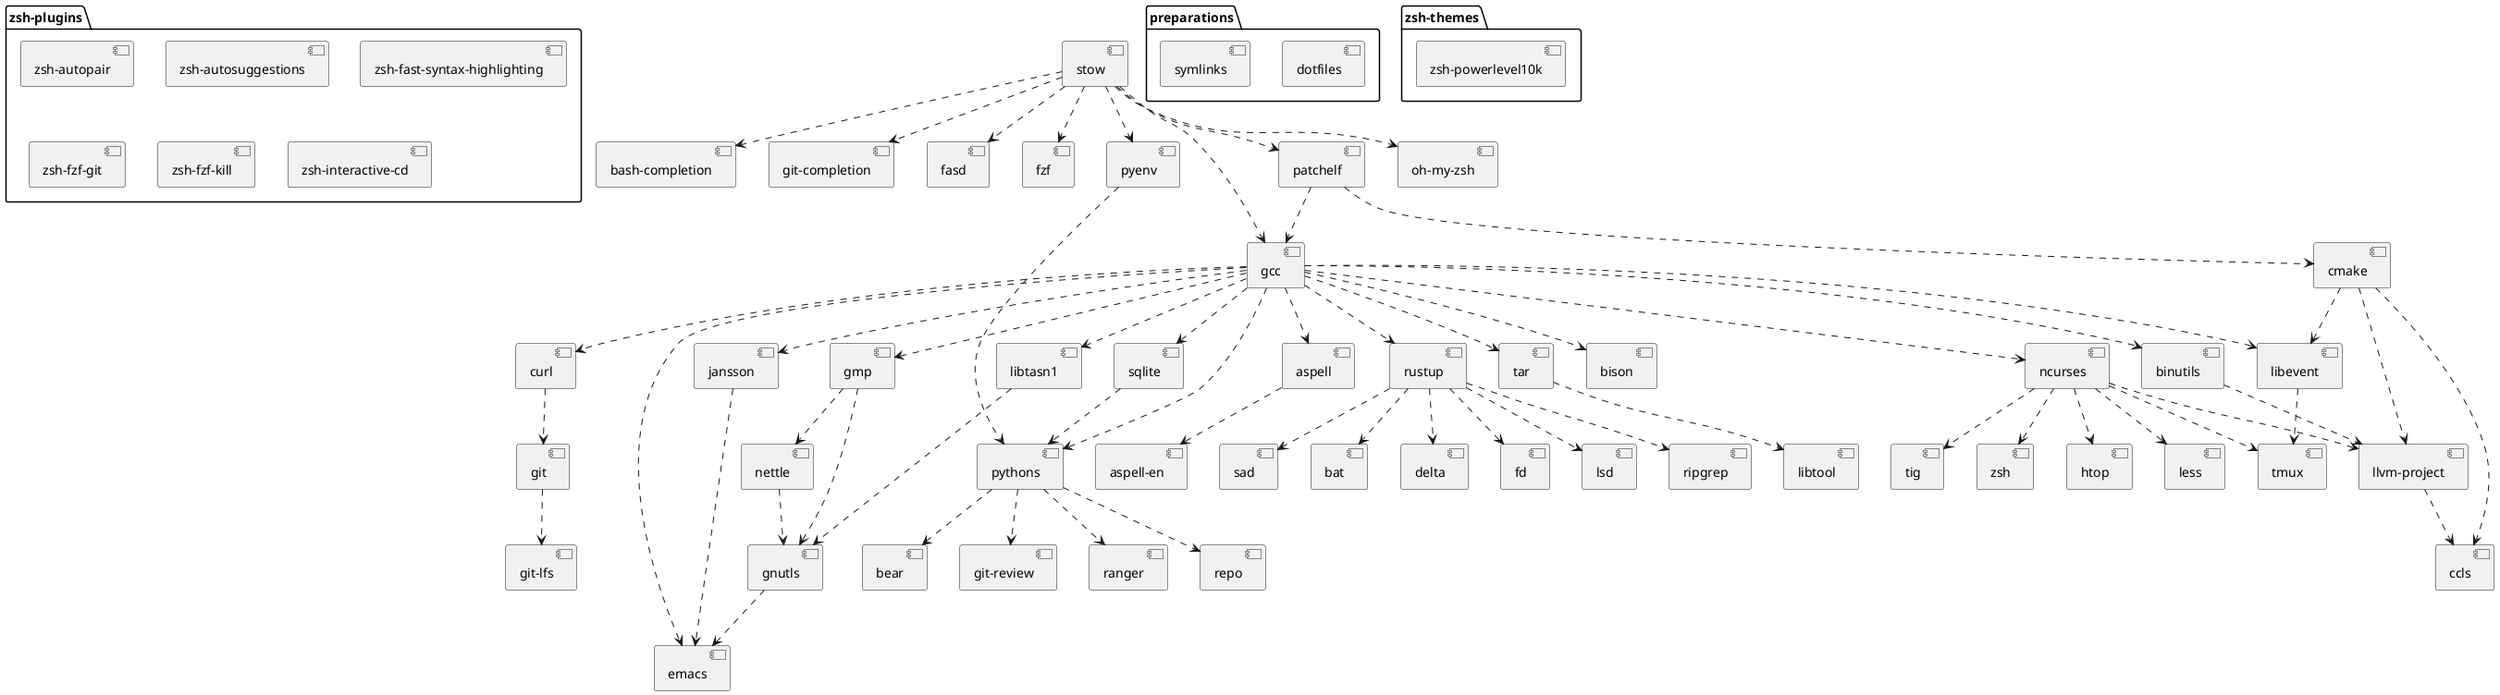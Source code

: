 @startuml

package "preparations" {
  [dotfiles]
  [symlinks]
}

package "zsh-plugins" {
  [zsh-autopair]
  [zsh-autosuggestions]
  [zsh-fast-syntax-highlighting]
  [zsh-fzf-git]
  [zsh-fzf-kill]
  [zsh-interactive-cd]
}

package "zsh-themes" {
  [zsh-powerlevel10k]
}

[stow] ..> [bash-completion]
[stow] ..> [git-completion]
[stow] ..> [fasd]
[stow] ..> [fzf]
[stow] ..> [gcc]
[stow] ..> [oh-my-zsh]
[stow] ..> [patchelf]
[stow] ..> [pyenv]

[patchelf] ..> [gcc]
[patchelf] ..> [cmake]

[gcc] ..> [aspell]
[gcc] ..> [binutils]
[gcc] ..> [bison]
[gcc] ..> [curl]
[gcc] ..> [emacs]
[gcc] ..> [gmp]
[gcc] ..> [jansson]
[gcc] ..> [libevent]
[gcc] ..> [libtasn1]
[gcc] ..> [ncurses]
[gcc] ..> [pythons]
[gcc] ..> [rustup]
[gcc] ..> [sqlite]
[gcc] ..> [tar]

[cmake] ..> [ccls]
[cmake] ..> [llvm-project]
[cmake] ..> [libevent]

[pyenv] ..> [pythons]
[sqlite] ..> [pythons]

[pythons] ..> [bear]
[pythons] ..> [git-review]
[pythons] ..> [ranger]
[pythons] ..> [repo]

[gmp] ..> [nettle]
[gmp] ..> [gnutls]

[libtasn1] ..> [gnutls]
[nettle] ..> [gnutls]

[gnutls] ..> [emacs]
[jansson] ..> [emacs]

[aspell] ..> [aspell-en]

[binutils] ..> [llvm-project]

[tar] ..> [libtool]

[ncurses] ..> [htop]
[ncurses] ..> [less]
[ncurses] ..> [llvm-project]
[ncurses] ..> [tig]
[ncurses] ..> [tmux]
[ncurses] ..> [zsh]

[libevent] ..> [tmux]

[curl] ..> [git]

[git] ..> [git-lfs]

[llvm-project] ..> [ccls]

[rustup] ..> [bat]
[rustup] ..> [delta]
[rustup] ..> [fd]
[rustup] ..> [lsd]
[rustup] ..> [ripgrep]
[rustup] ..> [sad]

@enduml
